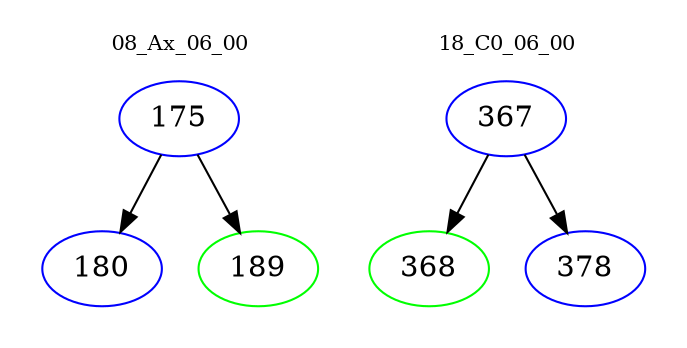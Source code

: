digraph{
subgraph cluster_0 {
color = white
label = "08_Ax_06_00";
fontsize=10;
T0_175 [label="175", color="blue"]
T0_175 -> T0_180 [color="black"]
T0_180 [label="180", color="blue"]
T0_175 -> T0_189 [color="black"]
T0_189 [label="189", color="green"]
}
subgraph cluster_1 {
color = white
label = "18_C0_06_00";
fontsize=10;
T1_367 [label="367", color="blue"]
T1_367 -> T1_368 [color="black"]
T1_368 [label="368", color="green"]
T1_367 -> T1_378 [color="black"]
T1_378 [label="378", color="blue"]
}
}
